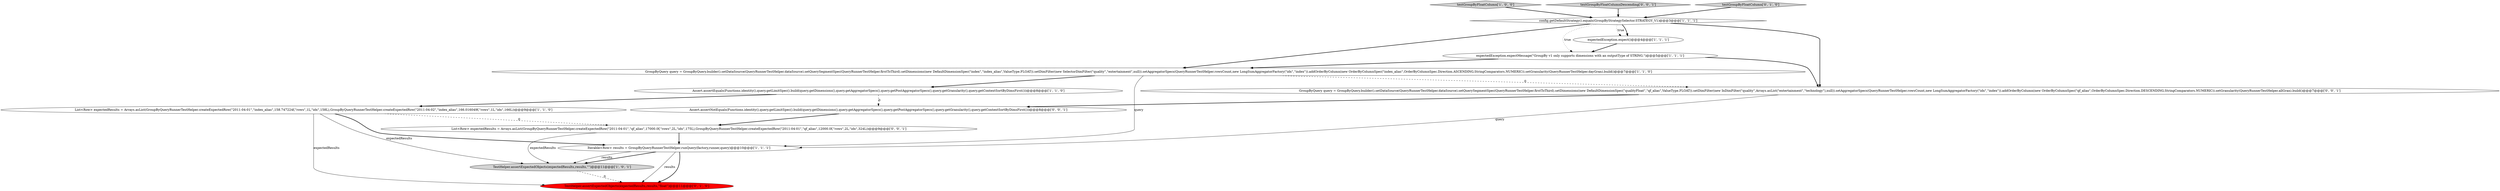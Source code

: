 digraph {
4 [style = filled, label = "TestHelper.assertExpectedObjects(expectedResults,results,\"\")@@@11@@@['1', '0', '1']", fillcolor = lightgray, shape = ellipse image = "AAA0AAABBB1BBB"];
5 [style = filled, label = "Assert.assertEquals(Functions.identity(),query.getLimitSpec().build(query.getDimensions(),query.getAggregatorSpecs(),query.getPostAggregatorSpecs(),query.getGranularity(),query.getContextSortByDimsFirst()))@@@8@@@['1', '1', '0']", fillcolor = white, shape = ellipse image = "AAA0AAABBB1BBB"];
2 [style = filled, label = "config.getDefaultStrategy().equals(GroupByStrategySelector.STRATEGY_V1)@@@3@@@['1', '1', '1']", fillcolor = white, shape = diamond image = "AAA0AAABBB1BBB"];
3 [style = filled, label = "expectedException.expectMessage(\"GroupBy v1 only supports dimensions with an outputType of STRING.\")@@@5@@@['1', '1', '1']", fillcolor = white, shape = ellipse image = "AAA0AAABBB1BBB"];
8 [style = filled, label = "testGroupByFloatColumn['1', '0', '0']", fillcolor = lightgray, shape = diamond image = "AAA0AAABBB1BBB"];
10 [style = filled, label = "TestHelper.assertExpectedObjects(expectedResults,results,\"float\")@@@11@@@['0', '1', '0']", fillcolor = red, shape = ellipse image = "AAA1AAABBB2BBB"];
12 [style = filled, label = "GroupByQuery query = GroupByQuery.builder().setDataSource(QueryRunnerTestHelper.dataSource).setQuerySegmentSpec(QueryRunnerTestHelper.firstToThird).setDimensions(new DefaultDimensionSpec(\"qualityFloat\",\"qf_alias\",ValueType.FLOAT)).setDimFilter(new InDimFilter(\"quality\",Arrays.asList(\"entertainment\",\"technology\"),null)).setAggregatorSpecs(QueryRunnerTestHelper.rowsCount,new LongSumAggregatorFactory(\"idx\",\"index\")).addOrderByColumn(new OrderByColumnSpec(\"qf_alias\",OrderByColumnSpec.Direction.DESCENDING,StringComparators.NUMERIC)).setGranularity(QueryRunnerTestHelper.allGran).build()@@@7@@@['0', '0', '1']", fillcolor = white, shape = ellipse image = "AAA0AAABBB3BBB"];
14 [style = filled, label = "List<Row> expectedResults = Arrays.asList(GroupByQueryRunnerTestHelper.createExpectedRow(\"2011-04-01\",\"qf_alias\",17000.0f,\"rows\",2L,\"idx\",175L),GroupByQueryRunnerTestHelper.createExpectedRow(\"2011-04-01\",\"qf_alias\",12000.0f,\"rows\",2L,\"idx\",324L))@@@9@@@['0', '0', '1']", fillcolor = white, shape = ellipse image = "AAA0AAABBB3BBB"];
0 [style = filled, label = "GroupByQuery query = GroupByQuery.builder().setDataSource(QueryRunnerTestHelper.dataSource).setQuerySegmentSpec(QueryRunnerTestHelper.firstToThird).setDimensions(new DefaultDimensionSpec(\"index\",\"index_alias\",ValueType.FLOAT)).setDimFilter(new SelectorDimFilter(\"quality\",\"entertainment\",null)).setAggregatorSpecs(QueryRunnerTestHelper.rowsCount,new LongSumAggregatorFactory(\"idx\",\"index\")).addOrderByColumn(new OrderByColumnSpec(\"index_alias\",OrderByColumnSpec.Direction.ASCENDING,StringComparators.NUMERIC)).setGranularity(QueryRunnerTestHelper.dayGran).build()@@@7@@@['1', '1', '0']", fillcolor = white, shape = ellipse image = "AAA0AAABBB1BBB"];
13 [style = filled, label = "Assert.assertNotEquals(Functions.identity(),query.getLimitSpec().build(query.getDimensions(),query.getAggregatorSpecs(),query.getPostAggregatorSpecs(),query.getGranularity(),query.getContextSortByDimsFirst()))@@@8@@@['0', '0', '1']", fillcolor = white, shape = ellipse image = "AAA0AAABBB3BBB"];
7 [style = filled, label = "List<Row> expectedResults = Arrays.asList(GroupByQueryRunnerTestHelper.createExpectedRow(\"2011-04-01\",\"index_alias\",158.747224f,\"rows\",1L,\"idx\",158L),GroupByQueryRunnerTestHelper.createExpectedRow(\"2011-04-02\",\"index_alias\",166.016049f,\"rows\",1L,\"idx\",166L))@@@9@@@['1', '1', '0']", fillcolor = white, shape = ellipse image = "AAA0AAABBB1BBB"];
1 [style = filled, label = "Iterable<Row> results = GroupByQueryRunnerTestHelper.runQuery(factory,runner,query)@@@10@@@['1', '1', '1']", fillcolor = white, shape = ellipse image = "AAA0AAABBB1BBB"];
11 [style = filled, label = "testGroupByFloatColumnDescending['0', '0', '1']", fillcolor = lightgray, shape = diamond image = "AAA0AAABBB3BBB"];
6 [style = filled, label = "expectedException.expect()@@@4@@@['1', '1', '1']", fillcolor = white, shape = ellipse image = "AAA0AAABBB1BBB"];
9 [style = filled, label = "testGroupByFloatColumn['0', '1', '0']", fillcolor = lightgray, shape = diamond image = "AAA0AAABBB2BBB"];
2->3 [style = dotted, label="true"];
5->13 [style = dashed, label="0"];
6->3 [style = bold, label=""];
1->4 [style = bold, label=""];
7->1 [style = bold, label=""];
9->2 [style = bold, label=""];
2->6 [style = bold, label=""];
12->1 [style = solid, label="query"];
7->14 [style = dashed, label="0"];
3->12 [style = bold, label=""];
0->12 [style = dashed, label="0"];
1->10 [style = solid, label="results"];
7->10 [style = solid, label="expectedResults"];
11->2 [style = bold, label=""];
14->1 [style = bold, label=""];
3->0 [style = bold, label=""];
2->12 [style = bold, label=""];
12->13 [style = bold, label=""];
2->0 [style = bold, label=""];
14->4 [style = solid, label="expectedResults"];
0->1 [style = solid, label="query"];
8->2 [style = bold, label=""];
2->6 [style = dotted, label="true"];
7->4 [style = solid, label="expectedResults"];
5->7 [style = bold, label=""];
4->10 [style = dashed, label="0"];
1->4 [style = solid, label="results"];
1->10 [style = bold, label=""];
13->14 [style = bold, label=""];
0->5 [style = bold, label=""];
}
